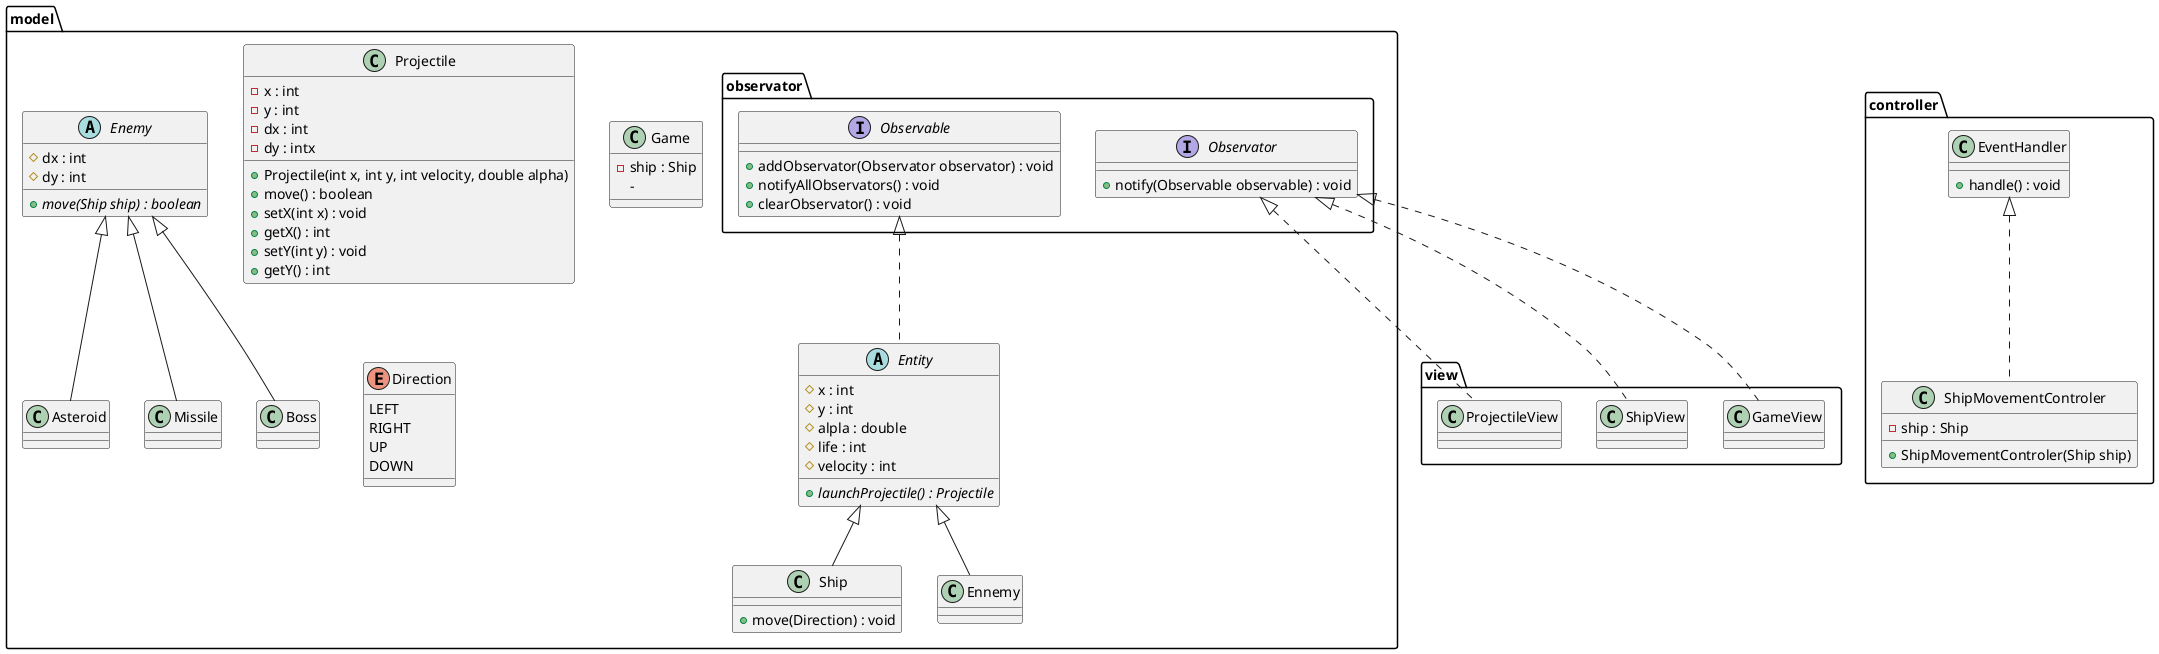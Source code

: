 @startuml

package model {

    package observator {
        interface Observable {
            + addObservator(Observator observator) : void
            + notifyAllObservators() : void
            + clearObservator() : void
        }

        interface Observator {
            + notify(Observable observable) : void
        }
    }

    abstract class Entity {
        # x : int
        # y : int
        # alpla : double
        # life : int
        # velocity : int
        + {abstract} launchProjectile() : Projectile
    }

    class Asteroid {}
    class Missile {}
    class Boss {}

    abstract class Enemy {
        # dx : int
        # dy : int
        + {abstract} move(Ship ship) : boolean
    }


    class Ship {
        + move(Direction) : void

    }

     class Projectile {
        - x : int
        - y : int
        - dx : int
        - dy : intx
        + Projectile(int x, int y, int velocity, double alpha)
        + move() : boolean
        + setX(int x) : void
        + getX() : int
        + setY(int y) : void
        + getY() : int

     }

     class Game {
        - ship : Ship
        -



     }

    enum Direction {
        LEFT
        RIGHT
        UP
        DOWN
    }

    Entity ^-- Ennemy
    Entity ^-- Ship
    Observable ^.. Entity
    Enemy ^-- Asteroid
    Enemy ^-- Missile
    Enemy ^-- Boss
}

package controller {

    class EventHandler {
        + handle() : void
    }
    class ShipMovementControler {
        - ship : Ship
        + ShipMovementControler(Ship ship)
    }

    EventHandler ^.. ShipMovementControler
}

package view {
    class GameView {
    }

    class ShipView {
    }

    class ProjectileView {
    }

    Observator ^.. GameView
    Observator ^.. ShipView
    Observator ^.. ProjectileView

}
@enduml
